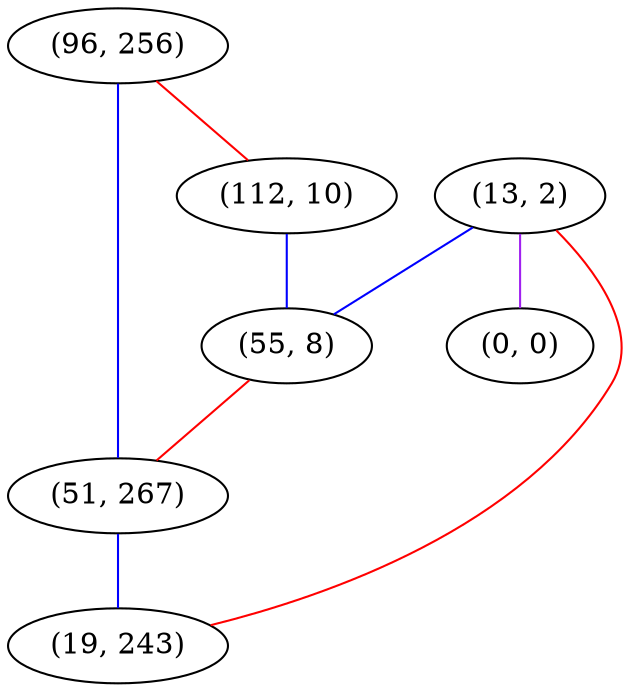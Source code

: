 graph "" {
"(96, 256)";
"(13, 2)";
"(112, 10)";
"(55, 8)";
"(0, 0)";
"(51, 267)";
"(19, 243)";
"(96, 256)" -- "(112, 10)"  [color=red, key=0, weight=1];
"(96, 256)" -- "(51, 267)"  [color=blue, key=0, weight=3];
"(13, 2)" -- "(0, 0)"  [color=purple, key=0, weight=4];
"(13, 2)" -- "(55, 8)"  [color=blue, key=0, weight=3];
"(13, 2)" -- "(19, 243)"  [color=red, key=0, weight=1];
"(112, 10)" -- "(55, 8)"  [color=blue, key=0, weight=3];
"(55, 8)" -- "(51, 267)"  [color=red, key=0, weight=1];
"(51, 267)" -- "(19, 243)"  [color=blue, key=0, weight=3];
}
